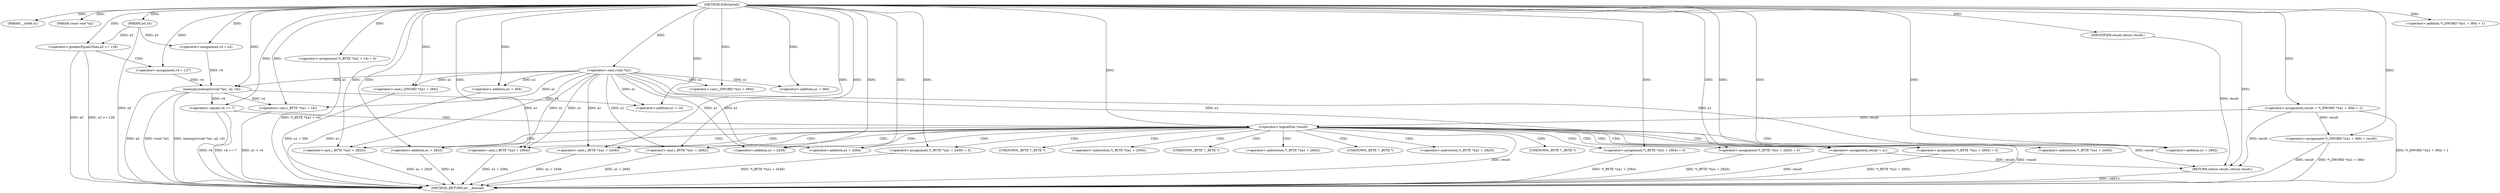 digraph IGDstartelt {  
"1000103" [label = "(METHOD,IGDstartelt)" ]
"1000198" [label = "(METHOD_RETURN,int __fastcall)" ]
"1000104" [label = "(PARAM,__int64 a1)" ]
"1000105" [label = "(PARAM,const void *a2)" ]
"1000106" [label = "(PARAM,int a3)" ]
"1000110" [label = "(<operator>.assignment,v4 = a3)" ]
"1000114" [label = "(<operator>.greaterEqualsThan,a3 >= 128)" ]
"1000117" [label = "(<operator>.assignment,v4 = 127)" ]
"1000120" [label = "(memcpy,memcpy((void *)a1, a2, v4))" ]
"1000121" [label = "(<operator>.cast,(void *)a1)" ]
"1000126" [label = "(<operator>.assignment,*(_BYTE *)(a1 + v4) = 0)" ]
"1000128" [label = "(<operator>.cast,(_BYTE *)(a1 + v4))" ]
"1000130" [label = "(<operator>.addition,a1 + v4)" ]
"1000134" [label = "(<operator>.assignment,result = *(_DWORD *)(a1 + 384) + 1)" ]
"1000138" [label = "(<operator>.cast,(_DWORD *)(a1 + 384))" ]
"1000140" [label = "(<operator>.addition,a1 + 384)" ]
"1000136" [label = "(<operator>.addition,*(_DWORD *)(a1 + 384) + 1)" ]
"1000144" [label = "(<operator>.assignment,*(_DWORD *)(a1 + 384) = result)" ]
"1000146" [label = "(<operator>.cast,(_DWORD *)(a1 + 384))" ]
"1000148" [label = "(<operator>.addition,a1 + 384)" ]
"1000153" [label = "(<operator>.equals,v4 == 7)" ]
"1000158" [label = "(<operator>.logicalNot,!result)" ]
"1000161" [label = "(<operator>.assignment,*(_BYTE *)(a1 + 2436) = 0)" ]
"1000163" [label = "(<operator>.cast,(_BYTE *)(a1 + 2436))" ]
"1000165" [label = "(<operator>.addition,a1 + 2436)" ]
"1000169" [label = "(<operator>.assignment,*(_BYTE *)(a1 + 2564) = 0)" ]
"1000171" [label = "(<operator>.cast,(_BYTE *)(a1 + 2564))" ]
"1000173" [label = "(<operator>.addition,a1 + 2564)" ]
"1000177" [label = "(<operator>.assignment,*(_BYTE *)(a1 + 2692) = 0)" ]
"1000179" [label = "(<operator>.cast,(_BYTE *)(a1 + 2692))" ]
"1000181" [label = "(<operator>.addition,a1 + 2692)" ]
"1000185" [label = "(<operator>.assignment,result = a1)" ]
"1000188" [label = "(<operator>.assignment,*(_BYTE *)(a1 + 2820) = 0)" ]
"1000190" [label = "(<operator>.cast,(_BYTE *)(a1 + 2820))" ]
"1000192" [label = "(<operator>.addition,a1 + 2820)" ]
"1000196" [label = "(RETURN,return result;,return result;)" ]
"1000197" [label = "(IDENTIFIER,result,return result;)" ]
"1000162" [label = "(<operator>.indirection,*(_BYTE *)(a1 + 2436))" ]
"1000164" [label = "(UNKNOWN,_BYTE *,_BYTE *)" ]
"1000170" [label = "(<operator>.indirection,*(_BYTE *)(a1 + 2564))" ]
"1000172" [label = "(UNKNOWN,_BYTE *,_BYTE *)" ]
"1000178" [label = "(<operator>.indirection,*(_BYTE *)(a1 + 2692))" ]
"1000180" [label = "(UNKNOWN,_BYTE *,_BYTE *)" ]
"1000189" [label = "(<operator>.indirection,*(_BYTE *)(a1 + 2820))" ]
"1000191" [label = "(UNKNOWN,_BYTE *,_BYTE *)" ]
  "1000179" -> "1000198"  [ label = "DDG: a1 + 2692"] 
  "1000188" -> "1000198"  [ label = "DDG: *(_BYTE *)(a1 + 2820)"] 
  "1000120" -> "1000198"  [ label = "DDG: a2"] 
  "1000177" -> "1000198"  [ label = "DDG: *(_BYTE *)(a1 + 2692)"] 
  "1000120" -> "1000198"  [ label = "DDG: (void *)a1"] 
  "1000148" -> "1000198"  [ label = "DDG: a1"] 
  "1000146" -> "1000198"  [ label = "DDG: a1 + 384"] 
  "1000192" -> "1000198"  [ label = "DDG: a1"] 
  "1000169" -> "1000198"  [ label = "DDG: *(_BYTE *)(a1 + 2564)"] 
  "1000114" -> "1000198"  [ label = "DDG: a3 >= 128"] 
  "1000144" -> "1000198"  [ label = "DDG: *(_DWORD *)(a1 + 384)"] 
  "1000171" -> "1000198"  [ label = "DDG: a1 + 2564"] 
  "1000134" -> "1000198"  [ label = "DDG: *(_DWORD *)(a1 + 384) + 1"] 
  "1000120" -> "1000198"  [ label = "DDG: memcpy((void *)a1, a2, v4)"] 
  "1000126" -> "1000198"  [ label = "DDG: *(_BYTE *)(a1 + v4)"] 
  "1000128" -> "1000198"  [ label = "DDG: a1 + v4"] 
  "1000153" -> "1000198"  [ label = "DDG: v4 == 7"] 
  "1000158" -> "1000198"  [ label = "DDG: !result"] 
  "1000114" -> "1000198"  [ label = "DDG: a3"] 
  "1000158" -> "1000198"  [ label = "DDG: result"] 
  "1000190" -> "1000198"  [ label = "DDG: a1 + 2820"] 
  "1000153" -> "1000198"  [ label = "DDG: v4"] 
  "1000163" -> "1000198"  [ label = "DDG: a1 + 2436"] 
  "1000161" -> "1000198"  [ label = "DDG: *(_BYTE *)(a1 + 2436)"] 
  "1000144" -> "1000198"  [ label = "DDG: result"] 
  "1000106" -> "1000198"  [ label = "DDG: a3"] 
  "1000185" -> "1000198"  [ label = "DDG: result"] 
  "1000196" -> "1000198"  [ label = "DDG: <RET>"] 
  "1000103" -> "1000104"  [ label = "DDG: "] 
  "1000103" -> "1000105"  [ label = "DDG: "] 
  "1000103" -> "1000106"  [ label = "DDG: "] 
  "1000106" -> "1000110"  [ label = "DDG: a3"] 
  "1000103" -> "1000110"  [ label = "DDG: "] 
  "1000106" -> "1000114"  [ label = "DDG: a3"] 
  "1000103" -> "1000114"  [ label = "DDG: "] 
  "1000103" -> "1000117"  [ label = "DDG: "] 
  "1000121" -> "1000120"  [ label = "DDG: a1"] 
  "1000103" -> "1000121"  [ label = "DDG: "] 
  "1000103" -> "1000120"  [ label = "DDG: "] 
  "1000117" -> "1000120"  [ label = "DDG: v4"] 
  "1000110" -> "1000120"  [ label = "DDG: v4"] 
  "1000103" -> "1000126"  [ label = "DDG: "] 
  "1000121" -> "1000128"  [ label = "DDG: a1"] 
  "1000103" -> "1000128"  [ label = "DDG: "] 
  "1000120" -> "1000128"  [ label = "DDG: v4"] 
  "1000121" -> "1000130"  [ label = "DDG: a1"] 
  "1000103" -> "1000130"  [ label = "DDG: "] 
  "1000120" -> "1000130"  [ label = "DDG: v4"] 
  "1000103" -> "1000134"  [ label = "DDG: "] 
  "1000103" -> "1000138"  [ label = "DDG: "] 
  "1000121" -> "1000138"  [ label = "DDG: a1"] 
  "1000103" -> "1000140"  [ label = "DDG: "] 
  "1000121" -> "1000140"  [ label = "DDG: a1"] 
  "1000103" -> "1000136"  [ label = "DDG: "] 
  "1000134" -> "1000144"  [ label = "DDG: result"] 
  "1000103" -> "1000144"  [ label = "DDG: "] 
  "1000103" -> "1000146"  [ label = "DDG: "] 
  "1000121" -> "1000146"  [ label = "DDG: a1"] 
  "1000103" -> "1000148"  [ label = "DDG: "] 
  "1000121" -> "1000148"  [ label = "DDG: a1"] 
  "1000103" -> "1000153"  [ label = "DDG: "] 
  "1000120" -> "1000153"  [ label = "DDG: v4"] 
  "1000103" -> "1000158"  [ label = "DDG: "] 
  "1000134" -> "1000158"  [ label = "DDG: result"] 
  "1000103" -> "1000161"  [ label = "DDG: "] 
  "1000103" -> "1000163"  [ label = "DDG: "] 
  "1000121" -> "1000163"  [ label = "DDG: a1"] 
  "1000103" -> "1000165"  [ label = "DDG: "] 
  "1000121" -> "1000165"  [ label = "DDG: a1"] 
  "1000103" -> "1000169"  [ label = "DDG: "] 
  "1000103" -> "1000171"  [ label = "DDG: "] 
  "1000121" -> "1000171"  [ label = "DDG: a1"] 
  "1000103" -> "1000173"  [ label = "DDG: "] 
  "1000121" -> "1000173"  [ label = "DDG: a1"] 
  "1000103" -> "1000177"  [ label = "DDG: "] 
  "1000103" -> "1000179"  [ label = "DDG: "] 
  "1000121" -> "1000179"  [ label = "DDG: a1"] 
  "1000103" -> "1000181"  [ label = "DDG: "] 
  "1000121" -> "1000181"  [ label = "DDG: a1"] 
  "1000103" -> "1000185"  [ label = "DDG: "] 
  "1000121" -> "1000185"  [ label = "DDG: a1"] 
  "1000103" -> "1000188"  [ label = "DDG: "] 
  "1000103" -> "1000190"  [ label = "DDG: "] 
  "1000121" -> "1000190"  [ label = "DDG: a1"] 
  "1000103" -> "1000192"  [ label = "DDG: "] 
  "1000121" -> "1000192"  [ label = "DDG: a1"] 
  "1000197" -> "1000196"  [ label = "DDG: result"] 
  "1000158" -> "1000196"  [ label = "DDG: result"] 
  "1000185" -> "1000196"  [ label = "DDG: result"] 
  "1000134" -> "1000196"  [ label = "DDG: result"] 
  "1000103" -> "1000196"  [ label = "DDG: "] 
  "1000103" -> "1000197"  [ label = "DDG: "] 
  "1000114" -> "1000117"  [ label = "CDG: "] 
  "1000153" -> "1000158"  [ label = "CDG: "] 
  "1000158" -> "1000173"  [ label = "CDG: "] 
  "1000158" -> "1000172"  [ label = "CDG: "] 
  "1000158" -> "1000171"  [ label = "CDG: "] 
  "1000158" -> "1000170"  [ label = "CDG: "] 
  "1000158" -> "1000169"  [ label = "CDG: "] 
  "1000158" -> "1000165"  [ label = "CDG: "] 
  "1000158" -> "1000164"  [ label = "CDG: "] 
  "1000158" -> "1000163"  [ label = "CDG: "] 
  "1000158" -> "1000162"  [ label = "CDG: "] 
  "1000158" -> "1000161"  [ label = "CDG: "] 
  "1000158" -> "1000192"  [ label = "CDG: "] 
  "1000158" -> "1000191"  [ label = "CDG: "] 
  "1000158" -> "1000190"  [ label = "CDG: "] 
  "1000158" -> "1000189"  [ label = "CDG: "] 
  "1000158" -> "1000188"  [ label = "CDG: "] 
  "1000158" -> "1000185"  [ label = "CDG: "] 
  "1000158" -> "1000181"  [ label = "CDG: "] 
  "1000158" -> "1000180"  [ label = "CDG: "] 
  "1000158" -> "1000179"  [ label = "CDG: "] 
  "1000158" -> "1000178"  [ label = "CDG: "] 
  "1000158" -> "1000177"  [ label = "CDG: "] 
}
